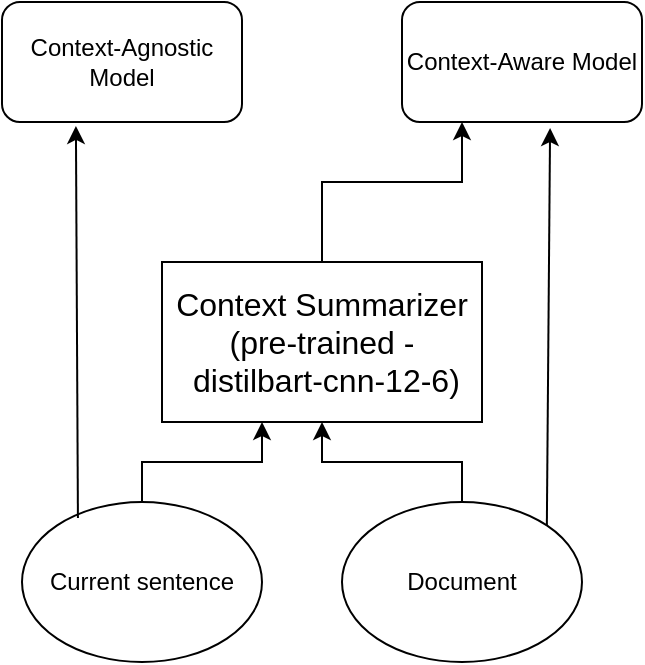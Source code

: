 <mxfile version="21.6.8" type="github">
  <diagram name="Page-1" id="SjNUqgIngpu39d5az77C">
    <mxGraphModel dx="1364" dy="807" grid="1" gridSize="10" guides="1" tooltips="1" connect="1" arrows="1" fold="1" page="1" pageScale="1" pageWidth="850" pageHeight="1100" math="0" shadow="0">
      <root>
        <mxCell id="0" />
        <mxCell id="1" parent="0" />
        <mxCell id="5BoZ83V1UFSGhs1CFrVE-1" value="&lt;font style=&quot;font-size: 16px;&quot;&gt;Context Summarizer&lt;br&gt;(pre-trained -&amp;nbsp;distilbart-cnn-12-6)&lt;br&gt;&lt;/font&gt;" style="rounded=0;whiteSpace=wrap;html=1;" vertex="1" parent="1">
          <mxGeometry x="240" y="480" width="160" height="80" as="geometry" />
        </mxCell>
        <mxCell id="5BoZ83V1UFSGhs1CFrVE-4" value="" style="edgeStyle=orthogonalEdgeStyle;rounded=0;orthogonalLoop=1;jettySize=auto;html=1;" edge="1" parent="1" source="5BoZ83V1UFSGhs1CFrVE-2" target="5BoZ83V1UFSGhs1CFrVE-1">
          <mxGeometry relative="1" as="geometry">
            <Array as="points">
              <mxPoint x="230" y="580" />
              <mxPoint x="290" y="580" />
            </Array>
          </mxGeometry>
        </mxCell>
        <mxCell id="5BoZ83V1UFSGhs1CFrVE-2" value="Current sentence" style="ellipse;whiteSpace=wrap;html=1;" vertex="1" parent="1">
          <mxGeometry x="170" y="600" width="120" height="80" as="geometry" />
        </mxCell>
        <mxCell id="5BoZ83V1UFSGhs1CFrVE-5" value="" style="edgeStyle=orthogonalEdgeStyle;rounded=0;orthogonalLoop=1;jettySize=auto;html=1;" edge="1" parent="1" source="5BoZ83V1UFSGhs1CFrVE-3" target="5BoZ83V1UFSGhs1CFrVE-1">
          <mxGeometry relative="1" as="geometry" />
        </mxCell>
        <mxCell id="5BoZ83V1UFSGhs1CFrVE-3" value="Document" style="ellipse;whiteSpace=wrap;html=1;" vertex="1" parent="1">
          <mxGeometry x="330" y="600" width="120" height="80" as="geometry" />
        </mxCell>
        <mxCell id="5BoZ83V1UFSGhs1CFrVE-6" value="Context-Aware Model" style="rounded=1;whiteSpace=wrap;html=1;" vertex="1" parent="1">
          <mxGeometry x="360" y="350" width="120" height="60" as="geometry" />
        </mxCell>
        <mxCell id="5BoZ83V1UFSGhs1CFrVE-10" value="" style="endArrow=classic;html=1;rounded=0;exitX=1;exitY=0;exitDx=0;exitDy=0;entryX=0.617;entryY=1.05;entryDx=0;entryDy=0;entryPerimeter=0;" edge="1" parent="1" source="5BoZ83V1UFSGhs1CFrVE-3" target="5BoZ83V1UFSGhs1CFrVE-6">
          <mxGeometry width="50" height="50" relative="1" as="geometry">
            <mxPoint x="400" y="440" as="sourcePoint" />
            <mxPoint x="450" y="390" as="targetPoint" />
          </mxGeometry>
        </mxCell>
        <mxCell id="5BoZ83V1UFSGhs1CFrVE-11" value="" style="endArrow=classic;html=1;rounded=0;exitX=0.5;exitY=0;exitDx=0;exitDy=0;entryX=0.25;entryY=1;entryDx=0;entryDy=0;" edge="1" parent="1" source="5BoZ83V1UFSGhs1CFrVE-1" target="5BoZ83V1UFSGhs1CFrVE-6">
          <mxGeometry width="50" height="50" relative="1" as="geometry">
            <mxPoint x="400" y="440" as="sourcePoint" />
            <mxPoint x="450" y="390" as="targetPoint" />
            <Array as="points">
              <mxPoint x="320" y="440" />
              <mxPoint x="390" y="440" />
            </Array>
          </mxGeometry>
        </mxCell>
        <mxCell id="5BoZ83V1UFSGhs1CFrVE-12" value="Context-Agnostic Model" style="rounded=1;whiteSpace=wrap;html=1;" vertex="1" parent="1">
          <mxGeometry x="160" y="350" width="120" height="60" as="geometry" />
        </mxCell>
        <mxCell id="5BoZ83V1UFSGhs1CFrVE-13" value="" style="endArrow=classic;html=1;rounded=0;exitX=0.233;exitY=0.1;exitDx=0;exitDy=0;exitPerimeter=0;entryX=0.308;entryY=1.033;entryDx=0;entryDy=0;entryPerimeter=0;" edge="1" parent="1" source="5BoZ83V1UFSGhs1CFrVE-2" target="5BoZ83V1UFSGhs1CFrVE-12">
          <mxGeometry width="50" height="50" relative="1" as="geometry">
            <mxPoint x="400" y="440" as="sourcePoint" />
            <mxPoint x="450" y="390" as="targetPoint" />
          </mxGeometry>
        </mxCell>
      </root>
    </mxGraphModel>
  </diagram>
</mxfile>

